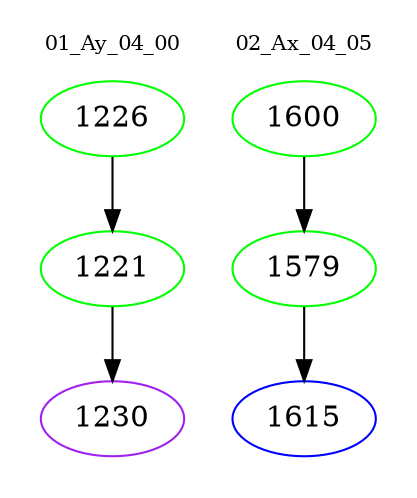 digraph{
subgraph cluster_0 {
color = white
label = "01_Ay_04_00";
fontsize=10;
T0_1226 [label="1226", color="green"]
T0_1226 -> T0_1221 [color="black"]
T0_1221 [label="1221", color="green"]
T0_1221 -> T0_1230 [color="black"]
T0_1230 [label="1230", color="purple"]
}
subgraph cluster_1 {
color = white
label = "02_Ax_04_05";
fontsize=10;
T1_1600 [label="1600", color="green"]
T1_1600 -> T1_1579 [color="black"]
T1_1579 [label="1579", color="green"]
T1_1579 -> T1_1615 [color="black"]
T1_1615 [label="1615", color="blue"]
}
}

